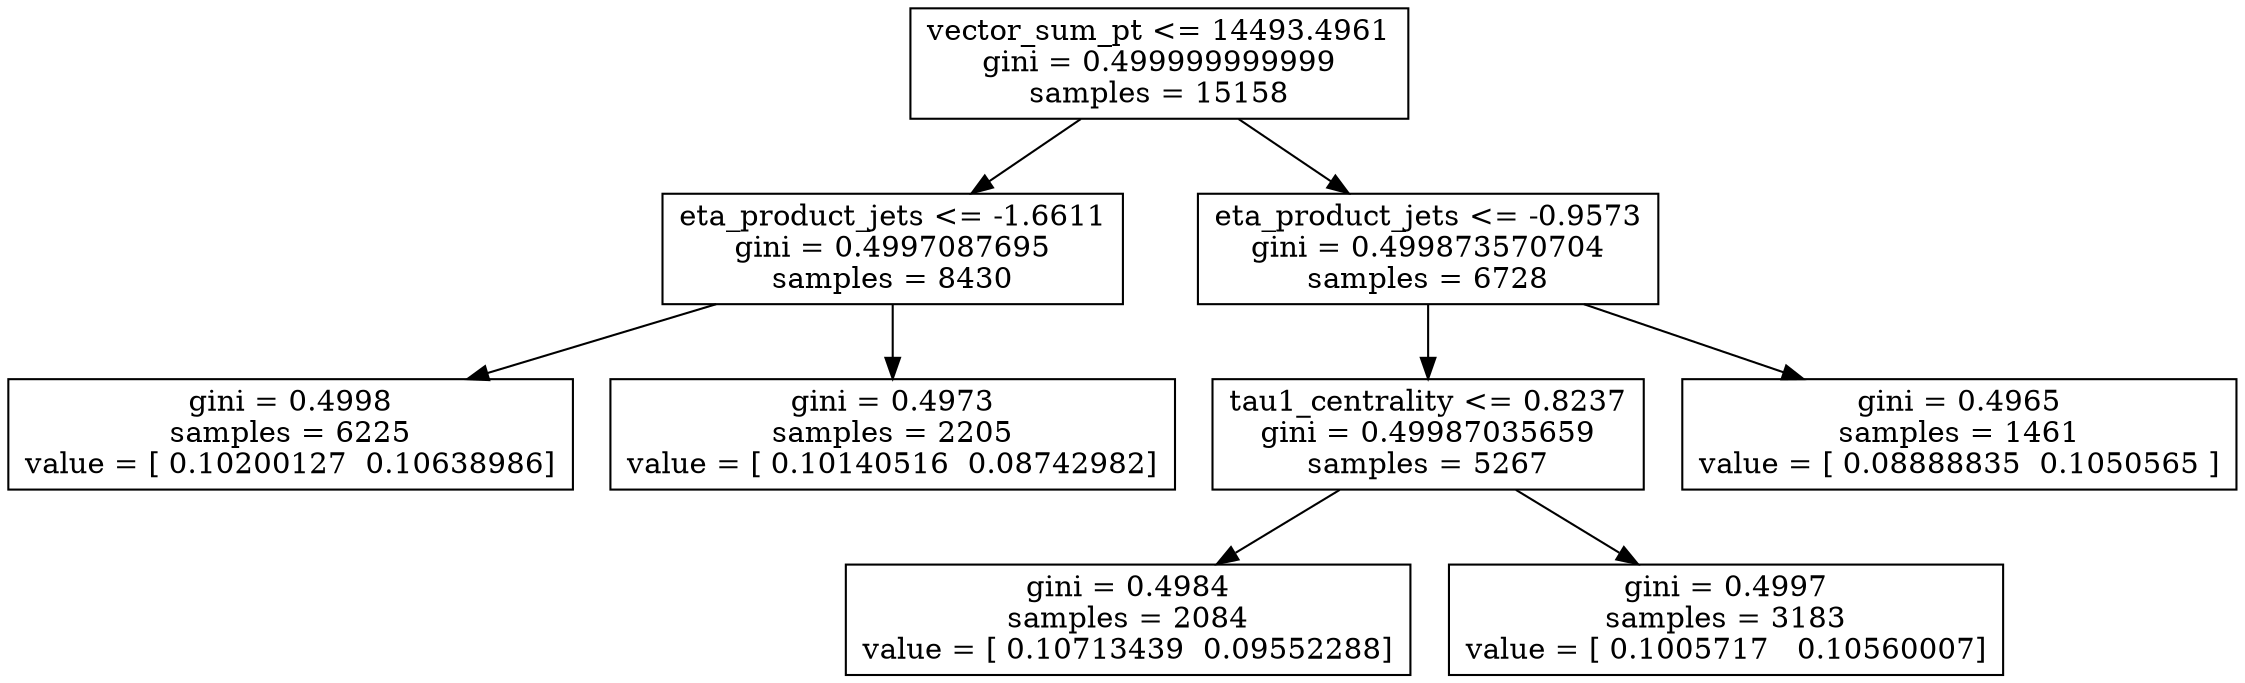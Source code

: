 digraph Tree {
0 [label="vector_sum_pt <= 14493.4961\ngini = 0.499999999999\nsamples = 15158", shape="box"] ;
1 [label="eta_product_jets <= -1.6611\ngini = 0.4997087695\nsamples = 8430", shape="box"] ;
0 -> 1 ;
2 [label="gini = 0.4998\nsamples = 6225\nvalue = [ 0.10200127  0.10638986]", shape="box"] ;
1 -> 2 ;
3 [label="gini = 0.4973\nsamples = 2205\nvalue = [ 0.10140516  0.08742982]", shape="box"] ;
1 -> 3 ;
4 [label="eta_product_jets <= -0.9573\ngini = 0.499873570704\nsamples = 6728", shape="box"] ;
0 -> 4 ;
5 [label="tau1_centrality <= 0.8237\ngini = 0.49987035659\nsamples = 5267", shape="box"] ;
4 -> 5 ;
6 [label="gini = 0.4984\nsamples = 2084\nvalue = [ 0.10713439  0.09552288]", shape="box"] ;
5 -> 6 ;
7 [label="gini = 0.4997\nsamples = 3183\nvalue = [ 0.1005717   0.10560007]", shape="box"] ;
5 -> 7 ;
8 [label="gini = 0.4965\nsamples = 1461\nvalue = [ 0.08888835  0.1050565 ]", shape="box"] ;
4 -> 8 ;
}